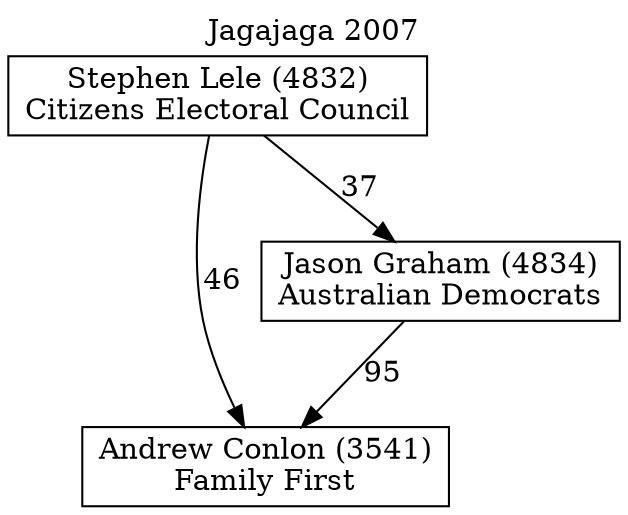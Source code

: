 // House preference flow
digraph "Andrew Conlon (3541)_Jagajaga_2007" {
	graph [label="Jagajaga 2007" labelloc=t mclimit=10]
	node [shape=box]
	"Andrew Conlon (3541)" [label="Andrew Conlon (3541)
Family First"]
	"Jason Graham (4834)" [label="Jason Graham (4834)
Australian Democrats"]
	"Stephen Lele (4832)" [label="Stephen Lele (4832)
Citizens Electoral Council"]
	"Jason Graham (4834)" -> "Andrew Conlon (3541)" [label=95]
	"Stephen Lele (4832)" -> "Jason Graham (4834)" [label=37]
	"Stephen Lele (4832)" -> "Andrew Conlon (3541)" [label=46]
}
